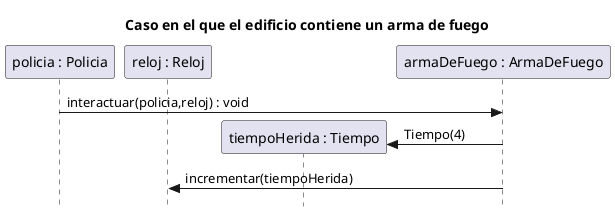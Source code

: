 @startuml
skinparam style strictuml
title:  Caso en el que el edificio contiene un arma de fuego

participant "policia : Policia" as policia
participant "reloj : Reloj" as reloj
participant "tiempoHerida : Tiempo" as tiempoHerida
participant "armaDeFuego : ArmaDeFuego" as arma

policia -> arma : interactuar(policia,reloj) : void
arma -> tiempoHerida ** : Tiempo(4)
arma -> reloj: incrementar(tiempoHerida)
@enduml